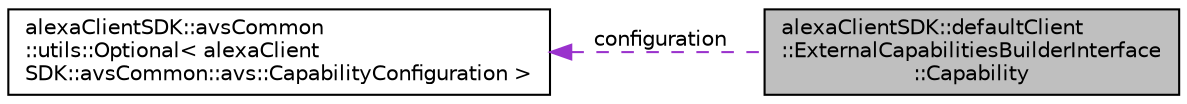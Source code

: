 digraph "alexaClientSDK::defaultClient::ExternalCapabilitiesBuilderInterface::Capability"
{
  edge [fontname="Helvetica",fontsize="10",labelfontname="Helvetica",labelfontsize="10"];
  node [fontname="Helvetica",fontsize="10",shape=record];
  rankdir="LR";
  Node1 [label="alexaClientSDK::defaultClient\l::ExternalCapabilitiesBuilderInterface\l::Capability",height=0.2,width=0.4,color="black", fillcolor="grey75", style="filled", fontcolor="black"];
  Node2 -> Node1 [dir="back",color="darkorchid3",fontsize="10",style="dashed",label=" configuration" ,fontname="Helvetica"];
  Node2 [label="alexaClientSDK::avsCommon\l::utils::Optional\< alexaClient\lSDK::avsCommon::avs::CapabilityConfiguration \>",height=0.2,width=0.4,color="black", fillcolor="white", style="filled",URL="$classalexa_client_s_d_k_1_1avs_common_1_1utils_1_1_optional.html"];
}
